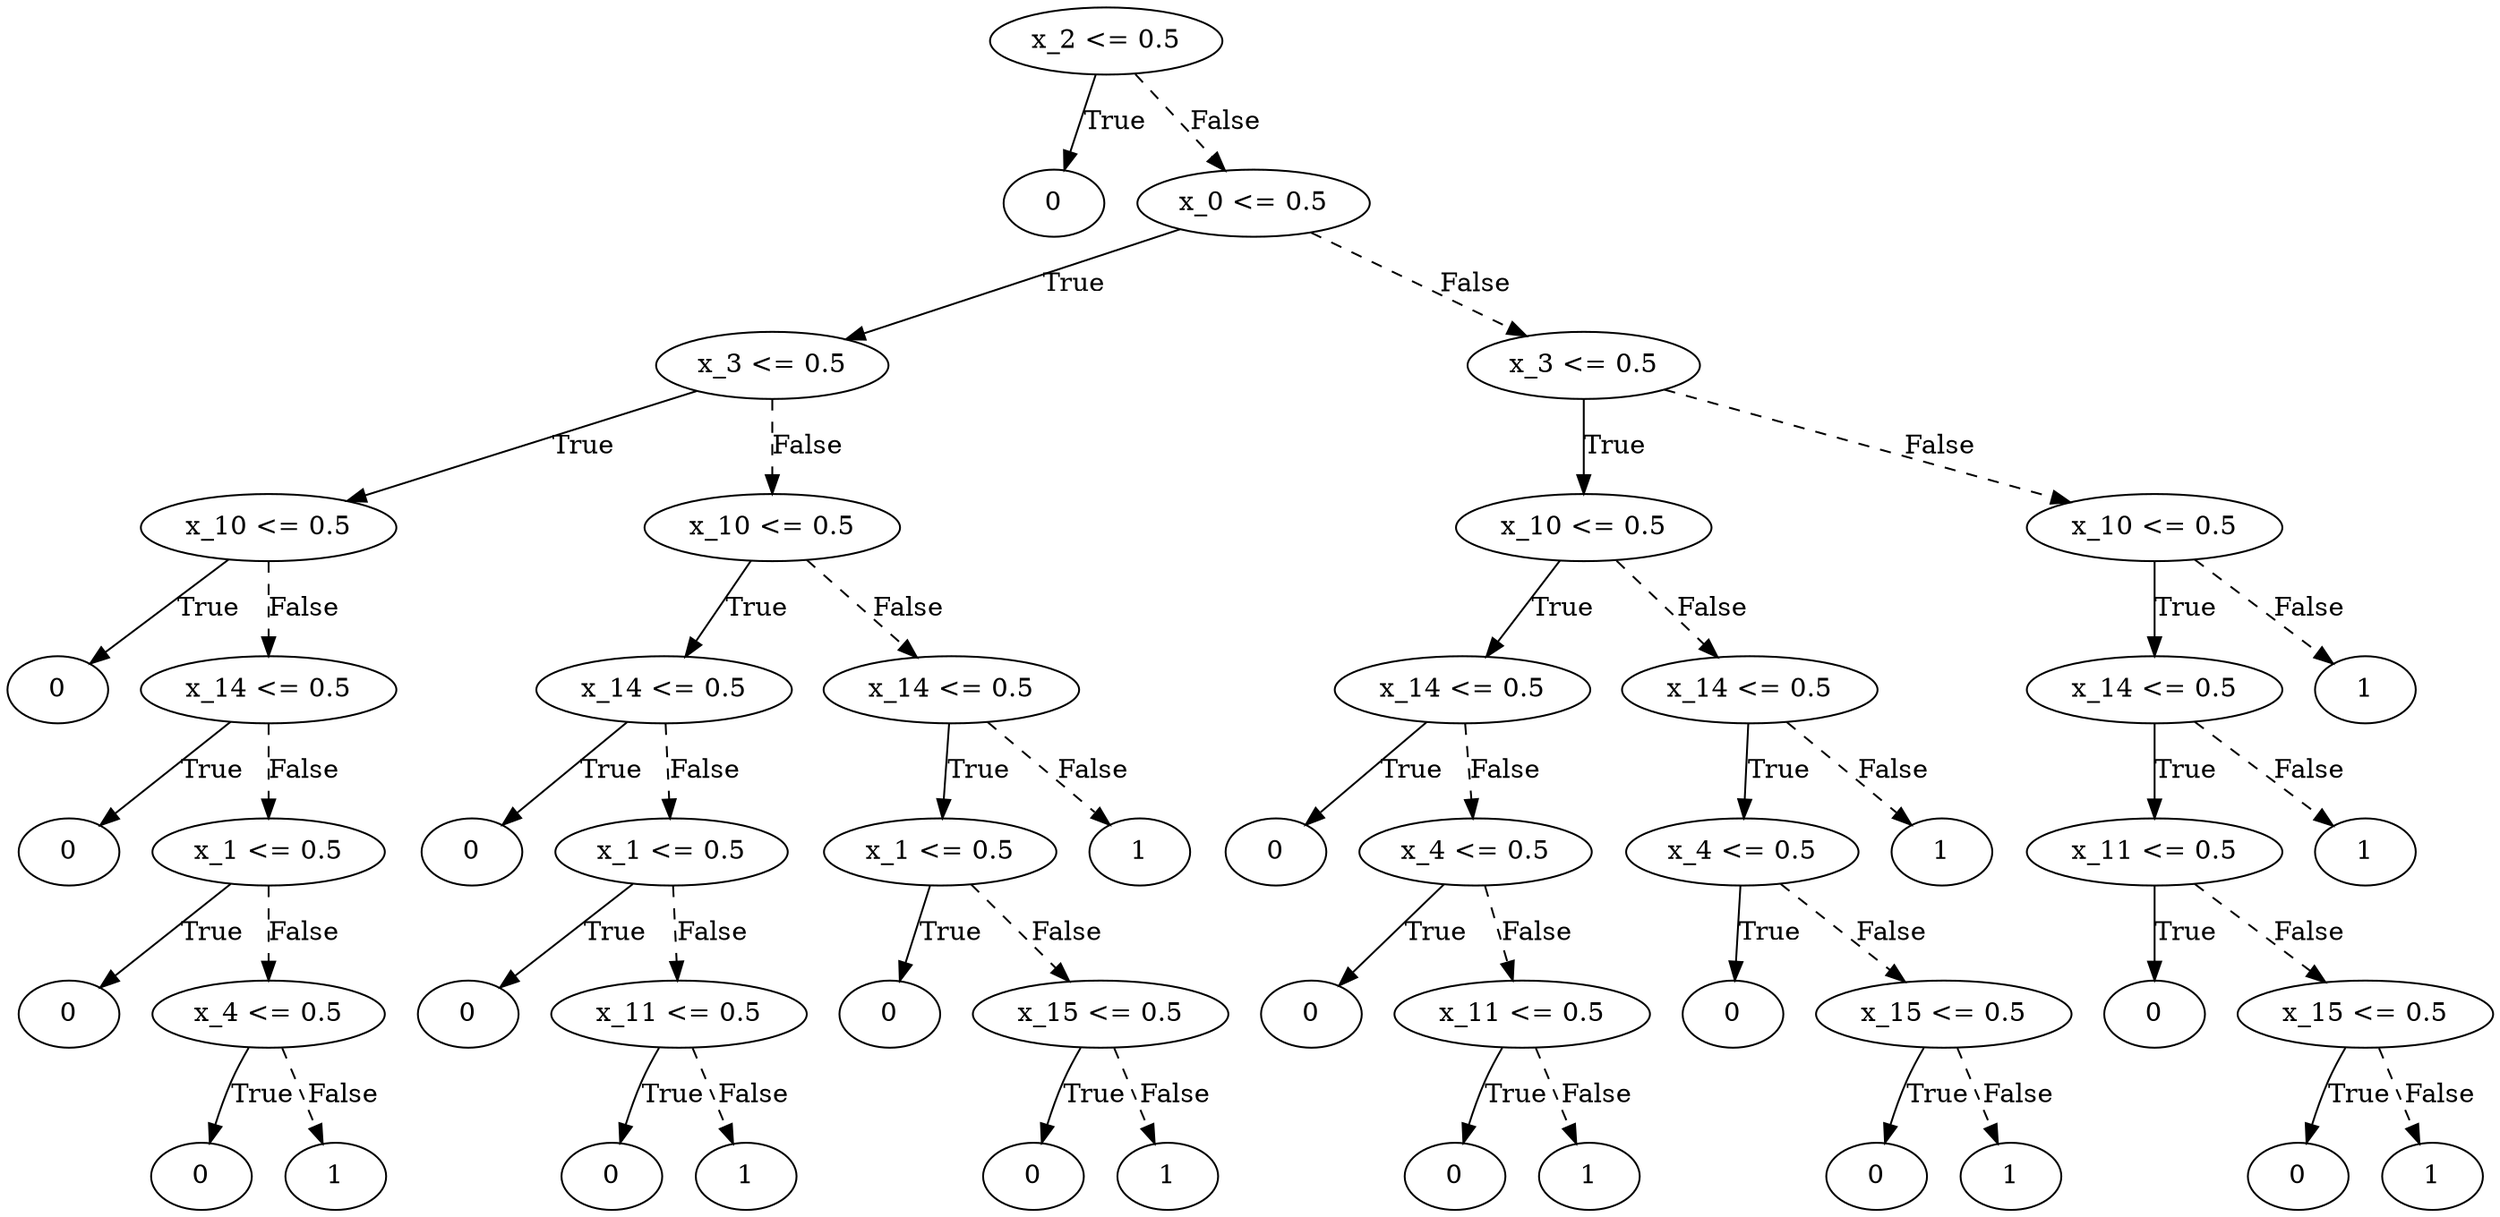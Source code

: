 digraph {
0 [label="x_2 <= 0.5"];
1 [label="0"];
0 -> 1 [label="True"];
2 [label="x_0 <= 0.5"];
3 [label="x_3 <= 0.5"];
4 [label="x_10 <= 0.5"];
5 [label="0"];
4 -> 5 [label="True"];
6 [label="x_14 <= 0.5"];
7 [label="0"];
6 -> 7 [label="True"];
8 [label="x_1 <= 0.5"];
9 [label="0"];
8 -> 9 [label="True"];
10 [label="x_4 <= 0.5"];
11 [label="0"];
10 -> 11 [label="True"];
12 [label="1"];
10 -> 12 [style="dashed", label="False"];
8 -> 10 [style="dashed", label="False"];
6 -> 8 [style="dashed", label="False"];
4 -> 6 [style="dashed", label="False"];
3 -> 4 [label="True"];
13 [label="x_10 <= 0.5"];
14 [label="x_14 <= 0.5"];
15 [label="0"];
14 -> 15 [label="True"];
16 [label="x_1 <= 0.5"];
17 [label="0"];
16 -> 17 [label="True"];
18 [label="x_11 <= 0.5"];
19 [label="0"];
18 -> 19 [label="True"];
20 [label="1"];
18 -> 20 [style="dashed", label="False"];
16 -> 18 [style="dashed", label="False"];
14 -> 16 [style="dashed", label="False"];
13 -> 14 [label="True"];
21 [label="x_14 <= 0.5"];
22 [label="x_1 <= 0.5"];
23 [label="0"];
22 -> 23 [label="True"];
24 [label="x_15 <= 0.5"];
25 [label="0"];
24 -> 25 [label="True"];
26 [label="1"];
24 -> 26 [style="dashed", label="False"];
22 -> 24 [style="dashed", label="False"];
21 -> 22 [label="True"];
27 [label="1"];
21 -> 27 [style="dashed", label="False"];
13 -> 21 [style="dashed", label="False"];
3 -> 13 [style="dashed", label="False"];
2 -> 3 [label="True"];
28 [label="x_3 <= 0.5"];
29 [label="x_10 <= 0.5"];
30 [label="x_14 <= 0.5"];
31 [label="0"];
30 -> 31 [label="True"];
32 [label="x_4 <= 0.5"];
33 [label="0"];
32 -> 33 [label="True"];
34 [label="x_11 <= 0.5"];
35 [label="0"];
34 -> 35 [label="True"];
36 [label="1"];
34 -> 36 [style="dashed", label="False"];
32 -> 34 [style="dashed", label="False"];
30 -> 32 [style="dashed", label="False"];
29 -> 30 [label="True"];
37 [label="x_14 <= 0.5"];
38 [label="x_4 <= 0.5"];
39 [label="0"];
38 -> 39 [label="True"];
40 [label="x_15 <= 0.5"];
41 [label="0"];
40 -> 41 [label="True"];
42 [label="1"];
40 -> 42 [style="dashed", label="False"];
38 -> 40 [style="dashed", label="False"];
37 -> 38 [label="True"];
43 [label="1"];
37 -> 43 [style="dashed", label="False"];
29 -> 37 [style="dashed", label="False"];
28 -> 29 [label="True"];
44 [label="x_10 <= 0.5"];
45 [label="x_14 <= 0.5"];
46 [label="x_11 <= 0.5"];
47 [label="0"];
46 -> 47 [label="True"];
48 [label="x_15 <= 0.5"];
49 [label="0"];
48 -> 49 [label="True"];
50 [label="1"];
48 -> 50 [style="dashed", label="False"];
46 -> 48 [style="dashed", label="False"];
45 -> 46 [label="True"];
51 [label="1"];
45 -> 51 [style="dashed", label="False"];
44 -> 45 [label="True"];
52 [label="1"];
44 -> 52 [style="dashed", label="False"];
28 -> 44 [style="dashed", label="False"];
2 -> 28 [style="dashed", label="False"];
0 -> 2 [style="dashed", label="False"];

}